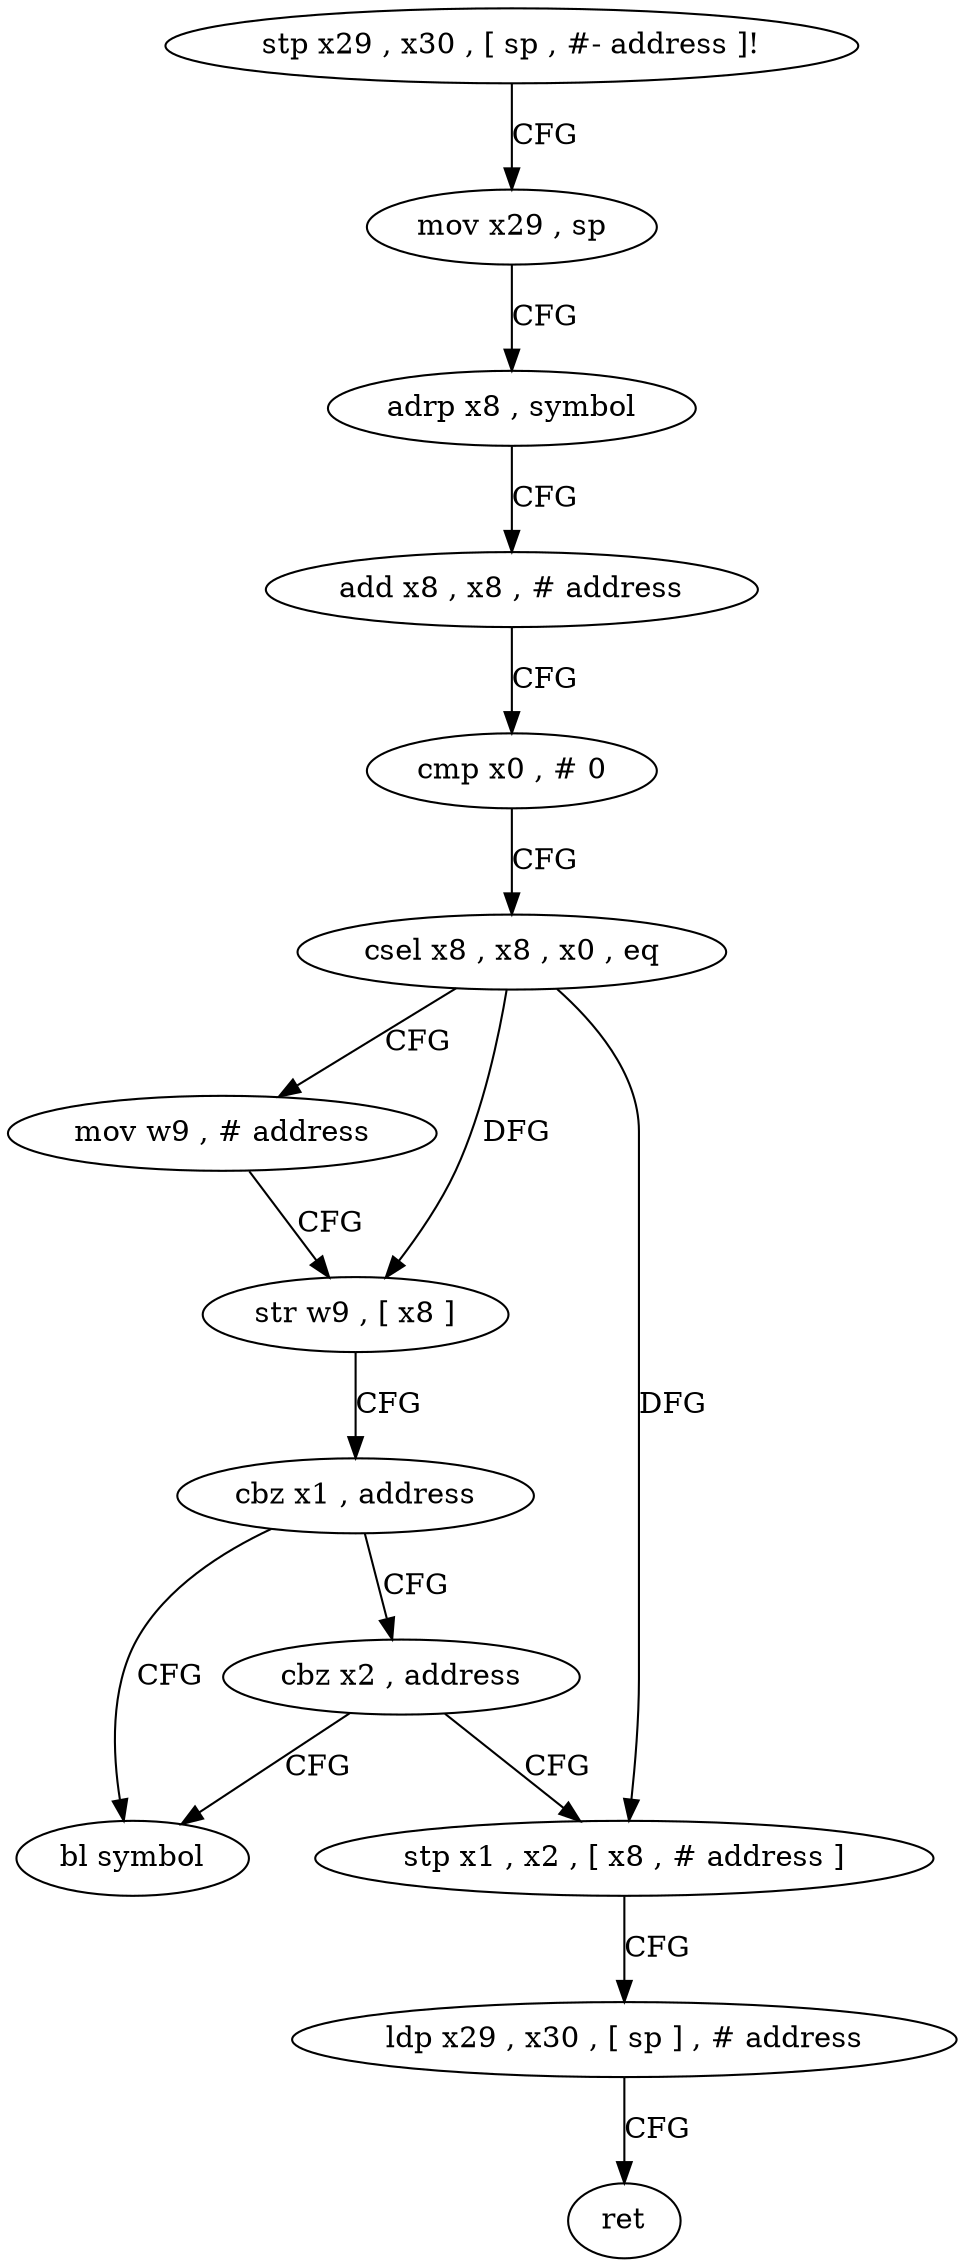 digraph "func" {
"4206664" [label = "stp x29 , x30 , [ sp , #- address ]!" ]
"4206668" [label = "mov x29 , sp" ]
"4206672" [label = "adrp x8 , symbol" ]
"4206676" [label = "add x8 , x8 , # address" ]
"4206680" [label = "cmp x0 , # 0" ]
"4206684" [label = "csel x8 , x8 , x0 , eq" ]
"4206688" [label = "mov w9 , # address" ]
"4206692" [label = "str w9 , [ x8 ]" ]
"4206696" [label = "cbz x1 , address" ]
"4206716" [label = "bl symbol" ]
"4206700" [label = "cbz x2 , address" ]
"4206704" [label = "stp x1 , x2 , [ x8 , # address ]" ]
"4206708" [label = "ldp x29 , x30 , [ sp ] , # address" ]
"4206712" [label = "ret" ]
"4206664" -> "4206668" [ label = "CFG" ]
"4206668" -> "4206672" [ label = "CFG" ]
"4206672" -> "4206676" [ label = "CFG" ]
"4206676" -> "4206680" [ label = "CFG" ]
"4206680" -> "4206684" [ label = "CFG" ]
"4206684" -> "4206688" [ label = "CFG" ]
"4206684" -> "4206692" [ label = "DFG" ]
"4206684" -> "4206704" [ label = "DFG" ]
"4206688" -> "4206692" [ label = "CFG" ]
"4206692" -> "4206696" [ label = "CFG" ]
"4206696" -> "4206716" [ label = "CFG" ]
"4206696" -> "4206700" [ label = "CFG" ]
"4206700" -> "4206716" [ label = "CFG" ]
"4206700" -> "4206704" [ label = "CFG" ]
"4206704" -> "4206708" [ label = "CFG" ]
"4206708" -> "4206712" [ label = "CFG" ]
}
